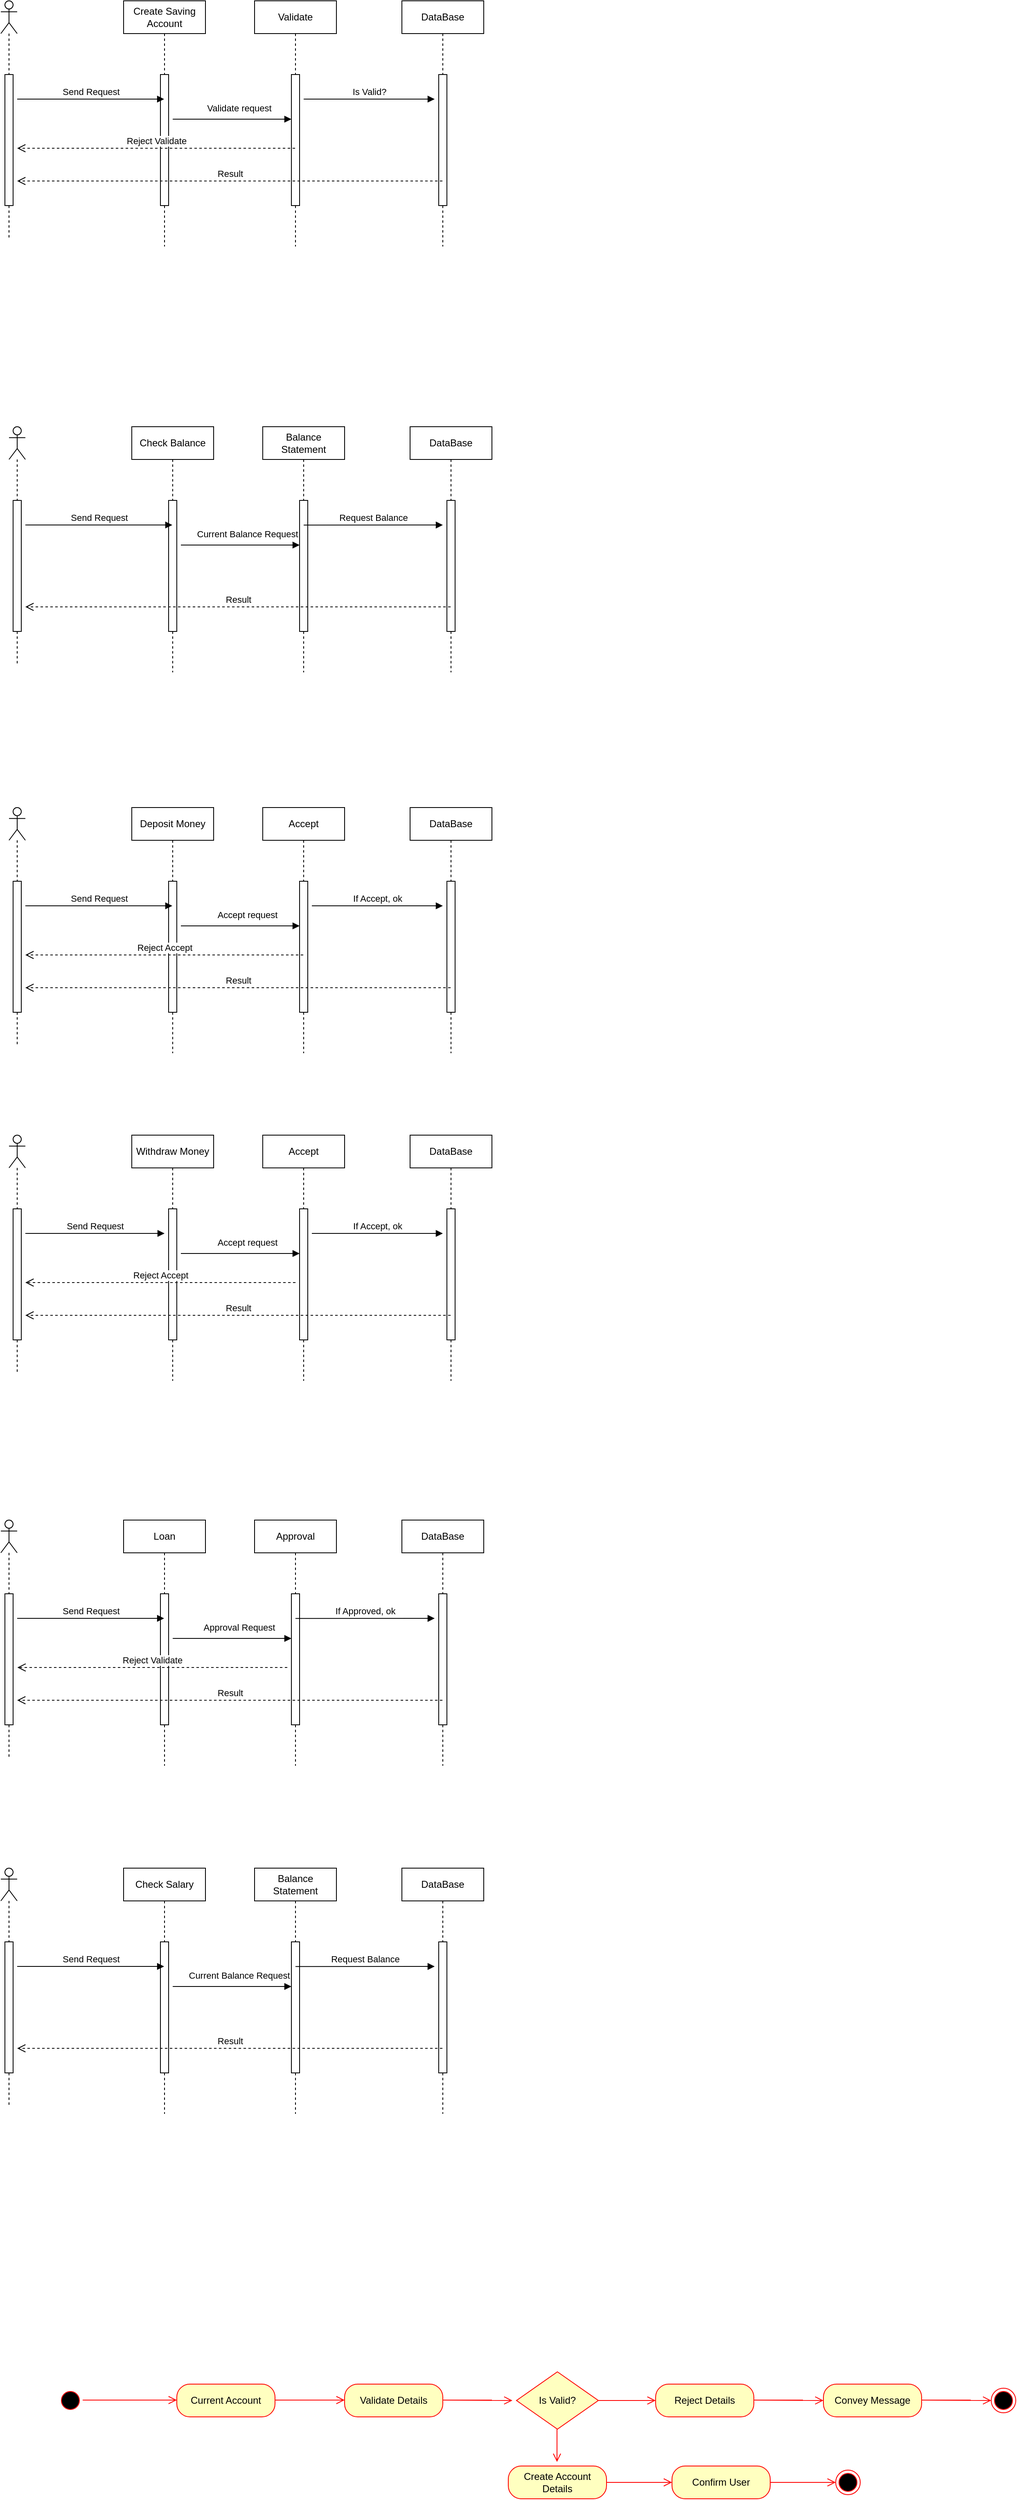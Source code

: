 <mxfile version="21.6.5" type="google">
  <diagram name="Page-1" id="UymX9K927OmU8Y_JAJOw">
    <mxGraphModel grid="1" page="1" gridSize="10" guides="1" tooltips="1" connect="1" arrows="1" fold="1" pageScale="1" pageWidth="850" pageHeight="1100" math="0" shadow="0">
      <root>
        <mxCell id="0" />
        <mxCell id="1" parent="0" />
        <mxCell id="LnkvAa4Gzitod-4Qt2fE-8" value="" style="shape=umlLifeline;perimeter=lifelinePerimeter;whiteSpace=wrap;html=1;container=1;dropTarget=0;collapsible=0;recursiveResize=0;outlineConnect=0;portConstraint=eastwest;newEdgeStyle={&quot;edgeStyle&quot;:&quot;elbowEdgeStyle&quot;,&quot;elbow&quot;:&quot;vertical&quot;,&quot;curved&quot;:0,&quot;rounded&quot;:0};participant=umlActor;" vertex="1" parent="1">
          <mxGeometry x="210" y="80" width="20" height="290" as="geometry" />
        </mxCell>
        <mxCell id="LnkvAa4Gzitod-4Qt2fE-16" value="" style="html=1;points=[];perimeter=orthogonalPerimeter;outlineConnect=0;targetShapes=umlLifeline;portConstraint=eastwest;newEdgeStyle={&quot;edgeStyle&quot;:&quot;elbowEdgeStyle&quot;,&quot;elbow&quot;:&quot;vertical&quot;,&quot;curved&quot;:0,&quot;rounded&quot;:0};" vertex="1" parent="LnkvAa4Gzitod-4Qt2fE-8">
          <mxGeometry x="5" y="90" width="10" height="160" as="geometry" />
        </mxCell>
        <mxCell id="LnkvAa4Gzitod-4Qt2fE-13" value="Create Saving Account" style="shape=umlLifeline;perimeter=lifelinePerimeter;whiteSpace=wrap;html=1;container=1;dropTarget=0;collapsible=0;recursiveResize=0;outlineConnect=0;portConstraint=eastwest;newEdgeStyle={&quot;edgeStyle&quot;:&quot;elbowEdgeStyle&quot;,&quot;elbow&quot;:&quot;vertical&quot;,&quot;curved&quot;:0,&quot;rounded&quot;:0};" vertex="1" parent="1">
          <mxGeometry x="360" y="80" width="100" height="300" as="geometry" />
        </mxCell>
        <mxCell id="LnkvAa4Gzitod-4Qt2fE-23" value="" style="html=1;points=[];perimeter=orthogonalPerimeter;outlineConnect=0;targetShapes=umlLifeline;portConstraint=eastwest;newEdgeStyle={&quot;edgeStyle&quot;:&quot;elbowEdgeStyle&quot;,&quot;elbow&quot;:&quot;vertical&quot;,&quot;curved&quot;:0,&quot;rounded&quot;:0};" vertex="1" parent="LnkvAa4Gzitod-4Qt2fE-13">
          <mxGeometry x="45" y="90" width="10" height="160" as="geometry" />
        </mxCell>
        <mxCell id="LnkvAa4Gzitod-4Qt2fE-14" value="Validate" style="shape=umlLifeline;perimeter=lifelinePerimeter;whiteSpace=wrap;html=1;container=1;dropTarget=0;collapsible=0;recursiveResize=0;outlineConnect=0;portConstraint=eastwest;newEdgeStyle={&quot;edgeStyle&quot;:&quot;elbowEdgeStyle&quot;,&quot;elbow&quot;:&quot;vertical&quot;,&quot;curved&quot;:0,&quot;rounded&quot;:0};" vertex="1" parent="1">
          <mxGeometry x="520" y="80" width="100" height="300" as="geometry" />
        </mxCell>
        <mxCell id="LnkvAa4Gzitod-4Qt2fE-24" value="" style="html=1;points=[];perimeter=orthogonalPerimeter;outlineConnect=0;targetShapes=umlLifeline;portConstraint=eastwest;newEdgeStyle={&quot;edgeStyle&quot;:&quot;elbowEdgeStyle&quot;,&quot;elbow&quot;:&quot;vertical&quot;,&quot;curved&quot;:0,&quot;rounded&quot;:0};" vertex="1" parent="LnkvAa4Gzitod-4Qt2fE-14">
          <mxGeometry x="45" y="90" width="10" height="160" as="geometry" />
        </mxCell>
        <mxCell id="LnkvAa4Gzitod-4Qt2fE-15" value="DataBase" style="shape=umlLifeline;perimeter=lifelinePerimeter;whiteSpace=wrap;html=1;container=1;dropTarget=0;collapsible=0;recursiveResize=0;outlineConnect=0;portConstraint=eastwest;newEdgeStyle={&quot;edgeStyle&quot;:&quot;elbowEdgeStyle&quot;,&quot;elbow&quot;:&quot;vertical&quot;,&quot;curved&quot;:0,&quot;rounded&quot;:0};" vertex="1" parent="1">
          <mxGeometry x="700" y="80" width="100" height="300" as="geometry" />
        </mxCell>
        <mxCell id="LnkvAa4Gzitod-4Qt2fE-25" value="" style="html=1;points=[];perimeter=orthogonalPerimeter;outlineConnect=0;targetShapes=umlLifeline;portConstraint=eastwest;newEdgeStyle={&quot;edgeStyle&quot;:&quot;elbowEdgeStyle&quot;,&quot;elbow&quot;:&quot;vertical&quot;,&quot;curved&quot;:0,&quot;rounded&quot;:0};" vertex="1" parent="LnkvAa4Gzitod-4Qt2fE-15">
          <mxGeometry x="45" y="90" width="10" height="160" as="geometry" />
        </mxCell>
        <mxCell id="YXFIWgO_1D10-z2LLMyA-4" value="Reject Validate" style="html=1;verticalAlign=bottom;endArrow=open;dashed=1;endSize=8;edgeStyle=elbowEdgeStyle;elbow=vertical;curved=0;rounded=0;" edge="1" parent="1">
          <mxGeometry relative="1" as="geometry">
            <mxPoint x="569.5" y="260" as="sourcePoint" />
            <mxPoint x="230" y="260" as="targetPoint" />
          </mxGeometry>
        </mxCell>
        <mxCell id="YXFIWgO_1D10-z2LLMyA-5" value="Result" style="html=1;verticalAlign=bottom;endArrow=open;dashed=1;endSize=8;edgeStyle=elbowEdgeStyle;elbow=vertical;curved=0;rounded=0;" edge="1" parent="1" source="LnkvAa4Gzitod-4Qt2fE-15">
          <mxGeometry relative="1" as="geometry">
            <mxPoint x="569.5" y="300" as="sourcePoint" />
            <mxPoint x="230" y="300" as="targetPoint" />
          </mxGeometry>
        </mxCell>
        <mxCell id="YXFIWgO_1D10-z2LLMyA-6" value="Send Request" style="html=1;verticalAlign=bottom;endArrow=block;edgeStyle=elbowEdgeStyle;elbow=vertical;curved=0;rounded=0;" edge="1" parent="1" target="LnkvAa4Gzitod-4Qt2fE-13">
          <mxGeometry width="80" relative="1" as="geometry">
            <mxPoint x="230" y="200" as="sourcePoint" />
            <mxPoint x="340.5" y="200" as="targetPoint" />
          </mxGeometry>
        </mxCell>
        <mxCell id="YXFIWgO_1D10-z2LLMyA-7" value="Validate request" style="html=1;verticalAlign=bottom;endArrow=block;edgeStyle=elbowEdgeStyle;elbow=vertical;curved=0;rounded=0;" edge="1" parent="1" target="LnkvAa4Gzitod-4Qt2fE-24">
          <mxGeometry x="0.106" y="5" width="80" relative="1" as="geometry">
            <mxPoint x="420" y="224.5" as="sourcePoint" />
            <mxPoint x="600" y="224.5" as="targetPoint" />
            <mxPoint x="1" as="offset" />
          </mxGeometry>
        </mxCell>
        <mxCell id="YXFIWgO_1D10-z2LLMyA-8" value="Is Valid?" style="html=1;verticalAlign=bottom;endArrow=block;edgeStyle=elbowEdgeStyle;elbow=vertical;curved=0;rounded=0;" edge="1" parent="1">
          <mxGeometry width="80" relative="1" as="geometry">
            <mxPoint x="580" y="200" as="sourcePoint" />
            <mxPoint x="740" y="200" as="targetPoint" />
          </mxGeometry>
        </mxCell>
        <mxCell id="YXFIWgO_1D10-z2LLMyA-22" value="" style="shape=umlLifeline;perimeter=lifelinePerimeter;whiteSpace=wrap;html=1;container=1;dropTarget=0;collapsible=0;recursiveResize=0;outlineConnect=0;portConstraint=eastwest;newEdgeStyle={&quot;edgeStyle&quot;:&quot;elbowEdgeStyle&quot;,&quot;elbow&quot;:&quot;vertical&quot;,&quot;curved&quot;:0,&quot;rounded&quot;:0};participant=umlActor;" vertex="1" parent="1">
          <mxGeometry x="220" y="600" width="20" height="290" as="geometry" />
        </mxCell>
        <mxCell id="YXFIWgO_1D10-z2LLMyA-23" value="" style="html=1;points=[];perimeter=orthogonalPerimeter;outlineConnect=0;targetShapes=umlLifeline;portConstraint=eastwest;newEdgeStyle={&quot;edgeStyle&quot;:&quot;elbowEdgeStyle&quot;,&quot;elbow&quot;:&quot;vertical&quot;,&quot;curved&quot;:0,&quot;rounded&quot;:0};" vertex="1" parent="YXFIWgO_1D10-z2LLMyA-22">
          <mxGeometry x="5" y="90" width="10" height="160" as="geometry" />
        </mxCell>
        <mxCell id="YXFIWgO_1D10-z2LLMyA-24" value="Check Balance" style="shape=umlLifeline;perimeter=lifelinePerimeter;whiteSpace=wrap;html=1;container=1;dropTarget=0;collapsible=0;recursiveResize=0;outlineConnect=0;portConstraint=eastwest;newEdgeStyle={&quot;edgeStyle&quot;:&quot;elbowEdgeStyle&quot;,&quot;elbow&quot;:&quot;vertical&quot;,&quot;curved&quot;:0,&quot;rounded&quot;:0};" vertex="1" parent="1">
          <mxGeometry x="370" y="600" width="100" height="300" as="geometry" />
        </mxCell>
        <mxCell id="YXFIWgO_1D10-z2LLMyA-25" value="" style="html=1;points=[];perimeter=orthogonalPerimeter;outlineConnect=0;targetShapes=umlLifeline;portConstraint=eastwest;newEdgeStyle={&quot;edgeStyle&quot;:&quot;elbowEdgeStyle&quot;,&quot;elbow&quot;:&quot;vertical&quot;,&quot;curved&quot;:0,&quot;rounded&quot;:0};" vertex="1" parent="YXFIWgO_1D10-z2LLMyA-24">
          <mxGeometry x="45" y="90" width="10" height="160" as="geometry" />
        </mxCell>
        <mxCell id="YXFIWgO_1D10-z2LLMyA-26" value="Balance Statement" style="shape=umlLifeline;perimeter=lifelinePerimeter;whiteSpace=wrap;html=1;container=1;dropTarget=0;collapsible=0;recursiveResize=0;outlineConnect=0;portConstraint=eastwest;newEdgeStyle={&quot;edgeStyle&quot;:&quot;elbowEdgeStyle&quot;,&quot;elbow&quot;:&quot;vertical&quot;,&quot;curved&quot;:0,&quot;rounded&quot;:0};" vertex="1" parent="1">
          <mxGeometry x="530" y="600" width="100" height="300" as="geometry" />
        </mxCell>
        <mxCell id="YXFIWgO_1D10-z2LLMyA-27" value="" style="html=1;points=[];perimeter=orthogonalPerimeter;outlineConnect=0;targetShapes=umlLifeline;portConstraint=eastwest;newEdgeStyle={&quot;edgeStyle&quot;:&quot;elbowEdgeStyle&quot;,&quot;elbow&quot;:&quot;vertical&quot;,&quot;curved&quot;:0,&quot;rounded&quot;:0};" vertex="1" parent="YXFIWgO_1D10-z2LLMyA-26">
          <mxGeometry x="45" y="90" width="10" height="160" as="geometry" />
        </mxCell>
        <mxCell id="YXFIWgO_1D10-z2LLMyA-28" value="DataBase" style="shape=umlLifeline;perimeter=lifelinePerimeter;whiteSpace=wrap;html=1;container=1;dropTarget=0;collapsible=0;recursiveResize=0;outlineConnect=0;portConstraint=eastwest;newEdgeStyle={&quot;edgeStyle&quot;:&quot;elbowEdgeStyle&quot;,&quot;elbow&quot;:&quot;vertical&quot;,&quot;curved&quot;:0,&quot;rounded&quot;:0};" vertex="1" parent="1">
          <mxGeometry x="710" y="600" width="100" height="300" as="geometry" />
        </mxCell>
        <mxCell id="YXFIWgO_1D10-z2LLMyA-29" value="" style="html=1;points=[];perimeter=orthogonalPerimeter;outlineConnect=0;targetShapes=umlLifeline;portConstraint=eastwest;newEdgeStyle={&quot;edgeStyle&quot;:&quot;elbowEdgeStyle&quot;,&quot;elbow&quot;:&quot;vertical&quot;,&quot;curved&quot;:0,&quot;rounded&quot;:0};" vertex="1" parent="YXFIWgO_1D10-z2LLMyA-28">
          <mxGeometry x="45" y="90" width="10" height="160" as="geometry" />
        </mxCell>
        <mxCell id="YXFIWgO_1D10-z2LLMyA-31" value="Result" style="html=1;verticalAlign=bottom;endArrow=open;dashed=1;endSize=8;edgeStyle=elbowEdgeStyle;elbow=vertical;curved=0;rounded=0;" edge="1" parent="1" source="YXFIWgO_1D10-z2LLMyA-28">
          <mxGeometry relative="1" as="geometry">
            <mxPoint x="579.5" y="820" as="sourcePoint" />
            <mxPoint x="240" y="820" as="targetPoint" />
          </mxGeometry>
        </mxCell>
        <mxCell id="YXFIWgO_1D10-z2LLMyA-32" value="Send Request" style="html=1;verticalAlign=bottom;endArrow=block;edgeStyle=elbowEdgeStyle;elbow=vertical;curved=0;rounded=0;" edge="1" parent="1" target="YXFIWgO_1D10-z2LLMyA-24">
          <mxGeometry width="80" relative="1" as="geometry">
            <mxPoint x="240" y="720" as="sourcePoint" />
            <mxPoint x="350.5" y="720" as="targetPoint" />
          </mxGeometry>
        </mxCell>
        <mxCell id="YXFIWgO_1D10-z2LLMyA-33" value="Current Balance Request" style="html=1;verticalAlign=bottom;endArrow=block;edgeStyle=elbowEdgeStyle;elbow=vertical;curved=0;rounded=0;" edge="1" parent="1" target="YXFIWgO_1D10-z2LLMyA-27">
          <mxGeometry x="0.106" y="5" width="80" relative="1" as="geometry">
            <mxPoint x="430" y="744.5" as="sourcePoint" />
            <mxPoint x="610" y="744.5" as="targetPoint" />
            <mxPoint x="1" as="offset" />
          </mxGeometry>
        </mxCell>
        <mxCell id="YXFIWgO_1D10-z2LLMyA-34" value="Request Balance" style="html=1;verticalAlign=bottom;endArrow=block;edgeStyle=elbowEdgeStyle;elbow=vertical;curved=0;rounded=0;exitX=0.5;exitY=0.188;exitDx=0;exitDy=0;exitPerimeter=0;" edge="1" parent="1" source="YXFIWgO_1D10-z2LLMyA-27">
          <mxGeometry width="80" relative="1" as="geometry">
            <mxPoint x="590" y="720" as="sourcePoint" />
            <mxPoint x="750" y="720" as="targetPoint" />
          </mxGeometry>
        </mxCell>
        <mxCell id="YXFIWgO_1D10-z2LLMyA-113" value="" style="shape=umlLifeline;perimeter=lifelinePerimeter;whiteSpace=wrap;html=1;container=1;dropTarget=0;collapsible=0;recursiveResize=0;outlineConnect=0;portConstraint=eastwest;newEdgeStyle={&quot;edgeStyle&quot;:&quot;elbowEdgeStyle&quot;,&quot;elbow&quot;:&quot;vertical&quot;,&quot;curved&quot;:0,&quot;rounded&quot;:0};participant=umlActor;" vertex="1" parent="1">
          <mxGeometry x="220" y="1065" width="20" height="290" as="geometry" />
        </mxCell>
        <mxCell id="YXFIWgO_1D10-z2LLMyA-114" value="" style="html=1;points=[];perimeter=orthogonalPerimeter;outlineConnect=0;targetShapes=umlLifeline;portConstraint=eastwest;newEdgeStyle={&quot;edgeStyle&quot;:&quot;elbowEdgeStyle&quot;,&quot;elbow&quot;:&quot;vertical&quot;,&quot;curved&quot;:0,&quot;rounded&quot;:0};" vertex="1" parent="YXFIWgO_1D10-z2LLMyA-113">
          <mxGeometry x="5" y="90" width="10" height="160" as="geometry" />
        </mxCell>
        <mxCell id="YXFIWgO_1D10-z2LLMyA-115" value="Deposit Money" style="shape=umlLifeline;perimeter=lifelinePerimeter;whiteSpace=wrap;html=1;container=1;dropTarget=0;collapsible=0;recursiveResize=0;outlineConnect=0;portConstraint=eastwest;newEdgeStyle={&quot;edgeStyle&quot;:&quot;elbowEdgeStyle&quot;,&quot;elbow&quot;:&quot;vertical&quot;,&quot;curved&quot;:0,&quot;rounded&quot;:0};" vertex="1" parent="1">
          <mxGeometry x="370" y="1065" width="100" height="300" as="geometry" />
        </mxCell>
        <mxCell id="YXFIWgO_1D10-z2LLMyA-116" value="" style="html=1;points=[];perimeter=orthogonalPerimeter;outlineConnect=0;targetShapes=umlLifeline;portConstraint=eastwest;newEdgeStyle={&quot;edgeStyle&quot;:&quot;elbowEdgeStyle&quot;,&quot;elbow&quot;:&quot;vertical&quot;,&quot;curved&quot;:0,&quot;rounded&quot;:0};" vertex="1" parent="YXFIWgO_1D10-z2LLMyA-115">
          <mxGeometry x="45" y="90" width="10" height="160" as="geometry" />
        </mxCell>
        <mxCell id="YXFIWgO_1D10-z2LLMyA-117" value="Accept" style="shape=umlLifeline;perimeter=lifelinePerimeter;whiteSpace=wrap;html=1;container=1;dropTarget=0;collapsible=0;recursiveResize=0;outlineConnect=0;portConstraint=eastwest;newEdgeStyle={&quot;edgeStyle&quot;:&quot;elbowEdgeStyle&quot;,&quot;elbow&quot;:&quot;vertical&quot;,&quot;curved&quot;:0,&quot;rounded&quot;:0};" vertex="1" parent="1">
          <mxGeometry x="530" y="1065" width="100" height="300" as="geometry" />
        </mxCell>
        <mxCell id="YXFIWgO_1D10-z2LLMyA-118" value="" style="html=1;points=[];perimeter=orthogonalPerimeter;outlineConnect=0;targetShapes=umlLifeline;portConstraint=eastwest;newEdgeStyle={&quot;edgeStyle&quot;:&quot;elbowEdgeStyle&quot;,&quot;elbow&quot;:&quot;vertical&quot;,&quot;curved&quot;:0,&quot;rounded&quot;:0};" vertex="1" parent="YXFIWgO_1D10-z2LLMyA-117">
          <mxGeometry x="45" y="90" width="10" height="160" as="geometry" />
        </mxCell>
        <mxCell id="YXFIWgO_1D10-z2LLMyA-119" value="DataBase" style="shape=umlLifeline;perimeter=lifelinePerimeter;whiteSpace=wrap;html=1;container=1;dropTarget=0;collapsible=0;recursiveResize=0;outlineConnect=0;portConstraint=eastwest;newEdgeStyle={&quot;edgeStyle&quot;:&quot;elbowEdgeStyle&quot;,&quot;elbow&quot;:&quot;vertical&quot;,&quot;curved&quot;:0,&quot;rounded&quot;:0};" vertex="1" parent="1">
          <mxGeometry x="710" y="1065" width="100" height="300" as="geometry" />
        </mxCell>
        <mxCell id="YXFIWgO_1D10-z2LLMyA-120" value="" style="html=1;points=[];perimeter=orthogonalPerimeter;outlineConnect=0;targetShapes=umlLifeline;portConstraint=eastwest;newEdgeStyle={&quot;edgeStyle&quot;:&quot;elbowEdgeStyle&quot;,&quot;elbow&quot;:&quot;vertical&quot;,&quot;curved&quot;:0,&quot;rounded&quot;:0};" vertex="1" parent="YXFIWgO_1D10-z2LLMyA-119">
          <mxGeometry x="45" y="90" width="10" height="160" as="geometry" />
        </mxCell>
        <mxCell id="YXFIWgO_1D10-z2LLMyA-121" value="Reject Accept" style="html=1;verticalAlign=bottom;endArrow=open;dashed=1;endSize=8;edgeStyle=elbowEdgeStyle;elbow=vertical;curved=0;rounded=0;" edge="1" parent="1">
          <mxGeometry relative="1" as="geometry">
            <mxPoint x="579.5" y="1245" as="sourcePoint" />
            <mxPoint x="240" y="1245" as="targetPoint" />
          </mxGeometry>
        </mxCell>
        <mxCell id="YXFIWgO_1D10-z2LLMyA-122" value="Result" style="html=1;verticalAlign=bottom;endArrow=open;dashed=1;endSize=8;edgeStyle=elbowEdgeStyle;elbow=vertical;curved=0;rounded=0;" edge="1" parent="1" source="YXFIWgO_1D10-z2LLMyA-119">
          <mxGeometry relative="1" as="geometry">
            <mxPoint x="579.5" y="1285" as="sourcePoint" />
            <mxPoint x="240" y="1285" as="targetPoint" />
          </mxGeometry>
        </mxCell>
        <mxCell id="YXFIWgO_1D10-z2LLMyA-123" value="Send Request" style="html=1;verticalAlign=bottom;endArrow=block;edgeStyle=elbowEdgeStyle;elbow=vertical;curved=0;rounded=0;" edge="1" parent="1" target="YXFIWgO_1D10-z2LLMyA-115">
          <mxGeometry width="80" relative="1" as="geometry">
            <mxPoint x="240" y="1185" as="sourcePoint" />
            <mxPoint x="350.5" y="1185" as="targetPoint" />
          </mxGeometry>
        </mxCell>
        <mxCell id="YXFIWgO_1D10-z2LLMyA-124" value="Accept request" style="html=1;verticalAlign=bottom;endArrow=block;edgeStyle=elbowEdgeStyle;elbow=vertical;curved=0;rounded=0;" edge="1" parent="1" target="YXFIWgO_1D10-z2LLMyA-118">
          <mxGeometry x="0.106" y="5" width="80" relative="1" as="geometry">
            <mxPoint x="430" y="1209.5" as="sourcePoint" />
            <mxPoint x="610" y="1209.5" as="targetPoint" />
            <mxPoint x="1" as="offset" />
          </mxGeometry>
        </mxCell>
        <mxCell id="YXFIWgO_1D10-z2LLMyA-125" value="If Accept, ok" style="html=1;verticalAlign=bottom;endArrow=block;edgeStyle=elbowEdgeStyle;elbow=vertical;curved=0;rounded=0;" edge="1" parent="1">
          <mxGeometry width="80" relative="1" as="geometry">
            <mxPoint x="590" y="1185" as="sourcePoint" />
            <mxPoint x="750" y="1185" as="targetPoint" />
          </mxGeometry>
        </mxCell>
        <mxCell id="YXFIWgO_1D10-z2LLMyA-126" value="" style="shape=umlLifeline;perimeter=lifelinePerimeter;whiteSpace=wrap;html=1;container=1;dropTarget=0;collapsible=0;recursiveResize=0;outlineConnect=0;portConstraint=eastwest;newEdgeStyle={&quot;edgeStyle&quot;:&quot;elbowEdgeStyle&quot;,&quot;elbow&quot;:&quot;vertical&quot;,&quot;curved&quot;:0,&quot;rounded&quot;:0};participant=umlActor;" vertex="1" parent="1">
          <mxGeometry x="220" y="1465" width="20" height="290" as="geometry" />
        </mxCell>
        <mxCell id="YXFIWgO_1D10-z2LLMyA-127" value="" style="html=1;points=[];perimeter=orthogonalPerimeter;outlineConnect=0;targetShapes=umlLifeline;portConstraint=eastwest;newEdgeStyle={&quot;edgeStyle&quot;:&quot;elbowEdgeStyle&quot;,&quot;elbow&quot;:&quot;vertical&quot;,&quot;curved&quot;:0,&quot;rounded&quot;:0};" vertex="1" parent="YXFIWgO_1D10-z2LLMyA-126">
          <mxGeometry x="5" y="90" width="10" height="160" as="geometry" />
        </mxCell>
        <mxCell id="YXFIWgO_1D10-z2LLMyA-128" value="Withdraw Money" style="shape=umlLifeline;perimeter=lifelinePerimeter;whiteSpace=wrap;html=1;container=1;dropTarget=0;collapsible=0;recursiveResize=0;outlineConnect=0;portConstraint=eastwest;newEdgeStyle={&quot;edgeStyle&quot;:&quot;elbowEdgeStyle&quot;,&quot;elbow&quot;:&quot;vertical&quot;,&quot;curved&quot;:0,&quot;rounded&quot;:0};" vertex="1" parent="1">
          <mxGeometry x="370" y="1465" width="100" height="300" as="geometry" />
        </mxCell>
        <mxCell id="YXFIWgO_1D10-z2LLMyA-129" value="" style="html=1;points=[];perimeter=orthogonalPerimeter;outlineConnect=0;targetShapes=umlLifeline;portConstraint=eastwest;newEdgeStyle={&quot;edgeStyle&quot;:&quot;elbowEdgeStyle&quot;,&quot;elbow&quot;:&quot;vertical&quot;,&quot;curved&quot;:0,&quot;rounded&quot;:0};" vertex="1" parent="YXFIWgO_1D10-z2LLMyA-128">
          <mxGeometry x="45" y="90" width="10" height="160" as="geometry" />
        </mxCell>
        <mxCell id="YXFIWgO_1D10-z2LLMyA-130" value="Accept" style="shape=umlLifeline;perimeter=lifelinePerimeter;whiteSpace=wrap;html=1;container=1;dropTarget=0;collapsible=0;recursiveResize=0;outlineConnect=0;portConstraint=eastwest;newEdgeStyle={&quot;edgeStyle&quot;:&quot;elbowEdgeStyle&quot;,&quot;elbow&quot;:&quot;vertical&quot;,&quot;curved&quot;:0,&quot;rounded&quot;:0};" vertex="1" parent="1">
          <mxGeometry x="530" y="1465" width="100" height="300" as="geometry" />
        </mxCell>
        <mxCell id="YXFIWgO_1D10-z2LLMyA-131" value="" style="html=1;points=[];perimeter=orthogonalPerimeter;outlineConnect=0;targetShapes=umlLifeline;portConstraint=eastwest;newEdgeStyle={&quot;edgeStyle&quot;:&quot;elbowEdgeStyle&quot;,&quot;elbow&quot;:&quot;vertical&quot;,&quot;curved&quot;:0,&quot;rounded&quot;:0};" vertex="1" parent="YXFIWgO_1D10-z2LLMyA-130">
          <mxGeometry x="45" y="90" width="10" height="160" as="geometry" />
        </mxCell>
        <mxCell id="YXFIWgO_1D10-z2LLMyA-132" value="DataBase" style="shape=umlLifeline;perimeter=lifelinePerimeter;whiteSpace=wrap;html=1;container=1;dropTarget=0;collapsible=0;recursiveResize=0;outlineConnect=0;portConstraint=eastwest;newEdgeStyle={&quot;edgeStyle&quot;:&quot;elbowEdgeStyle&quot;,&quot;elbow&quot;:&quot;vertical&quot;,&quot;curved&quot;:0,&quot;rounded&quot;:0};" vertex="1" parent="1">
          <mxGeometry x="710" y="1465" width="100" height="300" as="geometry" />
        </mxCell>
        <mxCell id="YXFIWgO_1D10-z2LLMyA-133" value="" style="html=1;points=[];perimeter=orthogonalPerimeter;outlineConnect=0;targetShapes=umlLifeline;portConstraint=eastwest;newEdgeStyle={&quot;edgeStyle&quot;:&quot;elbowEdgeStyle&quot;,&quot;elbow&quot;:&quot;vertical&quot;,&quot;curved&quot;:0,&quot;rounded&quot;:0};" vertex="1" parent="YXFIWgO_1D10-z2LLMyA-132">
          <mxGeometry x="45" y="90" width="10" height="160" as="geometry" />
        </mxCell>
        <mxCell id="YXFIWgO_1D10-z2LLMyA-134" value="Reject Accept" style="html=1;verticalAlign=bottom;endArrow=open;dashed=1;endSize=8;edgeStyle=elbowEdgeStyle;elbow=vertical;curved=0;rounded=0;" edge="1" parent="1">
          <mxGeometry relative="1" as="geometry">
            <mxPoint x="570" y="1645" as="sourcePoint" />
            <mxPoint x="240" y="1645" as="targetPoint" />
          </mxGeometry>
        </mxCell>
        <mxCell id="YXFIWgO_1D10-z2LLMyA-135" value="Result" style="html=1;verticalAlign=bottom;endArrow=open;dashed=1;endSize=8;edgeStyle=elbowEdgeStyle;elbow=vertical;curved=0;rounded=0;" edge="1" parent="1" source="YXFIWgO_1D10-z2LLMyA-132">
          <mxGeometry relative="1" as="geometry">
            <mxPoint x="579.5" y="1685" as="sourcePoint" />
            <mxPoint x="240" y="1685" as="targetPoint" />
          </mxGeometry>
        </mxCell>
        <mxCell id="YXFIWgO_1D10-z2LLMyA-136" value="Send Request" style="html=1;verticalAlign=bottom;endArrow=block;edgeStyle=elbowEdgeStyle;elbow=vertical;curved=0;rounded=0;" edge="1" parent="1">
          <mxGeometry width="80" relative="1" as="geometry">
            <mxPoint x="240" y="1585" as="sourcePoint" />
            <mxPoint x="410" y="1585" as="targetPoint" />
          </mxGeometry>
        </mxCell>
        <mxCell id="YXFIWgO_1D10-z2LLMyA-137" value="Accept request" style="html=1;verticalAlign=bottom;endArrow=block;edgeStyle=elbowEdgeStyle;elbow=vertical;curved=0;rounded=0;" edge="1" parent="1" target="YXFIWgO_1D10-z2LLMyA-131">
          <mxGeometry x="0.106" y="5" width="80" relative="1" as="geometry">
            <mxPoint x="430" y="1609.5" as="sourcePoint" />
            <mxPoint x="610" y="1609.5" as="targetPoint" />
            <mxPoint x="1" as="offset" />
          </mxGeometry>
        </mxCell>
        <mxCell id="YXFIWgO_1D10-z2LLMyA-138" value="If Accept, ok" style="html=1;verticalAlign=bottom;endArrow=block;edgeStyle=elbowEdgeStyle;elbow=vertical;curved=0;rounded=0;" edge="1" parent="1">
          <mxGeometry width="80" relative="1" as="geometry">
            <mxPoint x="590" y="1585" as="sourcePoint" />
            <mxPoint x="750" y="1585" as="targetPoint" />
          </mxGeometry>
        </mxCell>
        <mxCell id="YXFIWgO_1D10-z2LLMyA-139" value="" style="shape=umlLifeline;perimeter=lifelinePerimeter;whiteSpace=wrap;html=1;container=1;dropTarget=0;collapsible=0;recursiveResize=0;outlineConnect=0;portConstraint=eastwest;newEdgeStyle={&quot;edgeStyle&quot;:&quot;elbowEdgeStyle&quot;,&quot;elbow&quot;:&quot;vertical&quot;,&quot;curved&quot;:0,&quot;rounded&quot;:0};participant=umlActor;" vertex="1" parent="1">
          <mxGeometry x="210" y="1935" width="20" height="290" as="geometry" />
        </mxCell>
        <mxCell id="YXFIWgO_1D10-z2LLMyA-140" value="" style="html=1;points=[];perimeter=orthogonalPerimeter;outlineConnect=0;targetShapes=umlLifeline;portConstraint=eastwest;newEdgeStyle={&quot;edgeStyle&quot;:&quot;elbowEdgeStyle&quot;,&quot;elbow&quot;:&quot;vertical&quot;,&quot;curved&quot;:0,&quot;rounded&quot;:0};" vertex="1" parent="YXFIWgO_1D10-z2LLMyA-139">
          <mxGeometry x="5" y="90" width="10" height="160" as="geometry" />
        </mxCell>
        <mxCell id="YXFIWgO_1D10-z2LLMyA-141" value="Loan" style="shape=umlLifeline;perimeter=lifelinePerimeter;whiteSpace=wrap;html=1;container=1;dropTarget=0;collapsible=0;recursiveResize=0;outlineConnect=0;portConstraint=eastwest;newEdgeStyle={&quot;edgeStyle&quot;:&quot;elbowEdgeStyle&quot;,&quot;elbow&quot;:&quot;vertical&quot;,&quot;curved&quot;:0,&quot;rounded&quot;:0};" vertex="1" parent="1">
          <mxGeometry x="360" y="1935" width="100" height="300" as="geometry" />
        </mxCell>
        <mxCell id="YXFIWgO_1D10-z2LLMyA-142" value="" style="html=1;points=[];perimeter=orthogonalPerimeter;outlineConnect=0;targetShapes=umlLifeline;portConstraint=eastwest;newEdgeStyle={&quot;edgeStyle&quot;:&quot;elbowEdgeStyle&quot;,&quot;elbow&quot;:&quot;vertical&quot;,&quot;curved&quot;:0,&quot;rounded&quot;:0};" vertex="1" parent="YXFIWgO_1D10-z2LLMyA-141">
          <mxGeometry x="45" y="90" width="10" height="160" as="geometry" />
        </mxCell>
        <mxCell id="YXFIWgO_1D10-z2LLMyA-143" value="Approval" style="shape=umlLifeline;perimeter=lifelinePerimeter;whiteSpace=wrap;html=1;container=1;dropTarget=0;collapsible=0;recursiveResize=0;outlineConnect=0;portConstraint=eastwest;newEdgeStyle={&quot;edgeStyle&quot;:&quot;elbowEdgeStyle&quot;,&quot;elbow&quot;:&quot;vertical&quot;,&quot;curved&quot;:0,&quot;rounded&quot;:0};" vertex="1" parent="1">
          <mxGeometry x="520" y="1935" width="100" height="300" as="geometry" />
        </mxCell>
        <mxCell id="YXFIWgO_1D10-z2LLMyA-144" value="" style="html=1;points=[];perimeter=orthogonalPerimeter;outlineConnect=0;targetShapes=umlLifeline;portConstraint=eastwest;newEdgeStyle={&quot;edgeStyle&quot;:&quot;elbowEdgeStyle&quot;,&quot;elbow&quot;:&quot;vertical&quot;,&quot;curved&quot;:0,&quot;rounded&quot;:0};" vertex="1" parent="YXFIWgO_1D10-z2LLMyA-143">
          <mxGeometry x="45" y="90" width="10" height="160" as="geometry" />
        </mxCell>
        <mxCell id="YXFIWgO_1D10-z2LLMyA-145" value="DataBase" style="shape=umlLifeline;perimeter=lifelinePerimeter;whiteSpace=wrap;html=1;container=1;dropTarget=0;collapsible=0;recursiveResize=0;outlineConnect=0;portConstraint=eastwest;newEdgeStyle={&quot;edgeStyle&quot;:&quot;elbowEdgeStyle&quot;,&quot;elbow&quot;:&quot;vertical&quot;,&quot;curved&quot;:0,&quot;rounded&quot;:0};" vertex="1" parent="1">
          <mxGeometry x="700" y="1935" width="100" height="300" as="geometry" />
        </mxCell>
        <mxCell id="YXFIWgO_1D10-z2LLMyA-146" value="" style="html=1;points=[];perimeter=orthogonalPerimeter;outlineConnect=0;targetShapes=umlLifeline;portConstraint=eastwest;newEdgeStyle={&quot;edgeStyle&quot;:&quot;elbowEdgeStyle&quot;,&quot;elbow&quot;:&quot;vertical&quot;,&quot;curved&quot;:0,&quot;rounded&quot;:0};" vertex="1" parent="YXFIWgO_1D10-z2LLMyA-145">
          <mxGeometry x="45" y="90" width="10" height="160" as="geometry" />
        </mxCell>
        <mxCell id="YXFIWgO_1D10-z2LLMyA-147" value="Result" style="html=1;verticalAlign=bottom;endArrow=open;dashed=1;endSize=8;edgeStyle=elbowEdgeStyle;elbow=vertical;curved=0;rounded=0;" edge="1" parent="1" source="YXFIWgO_1D10-z2LLMyA-145">
          <mxGeometry relative="1" as="geometry">
            <mxPoint x="569.5" y="2155" as="sourcePoint" />
            <mxPoint x="230" y="2155" as="targetPoint" />
          </mxGeometry>
        </mxCell>
        <mxCell id="YXFIWgO_1D10-z2LLMyA-148" value="Send Request" style="html=1;verticalAlign=bottom;endArrow=block;edgeStyle=elbowEdgeStyle;elbow=vertical;curved=0;rounded=0;" edge="1" parent="1" target="YXFIWgO_1D10-z2LLMyA-141">
          <mxGeometry width="80" relative="1" as="geometry">
            <mxPoint x="230" y="2055" as="sourcePoint" />
            <mxPoint x="340.5" y="2055" as="targetPoint" />
          </mxGeometry>
        </mxCell>
        <mxCell id="YXFIWgO_1D10-z2LLMyA-149" value="Approval Request" style="html=1;verticalAlign=bottom;endArrow=block;edgeStyle=elbowEdgeStyle;elbow=vertical;curved=0;rounded=0;" edge="1" parent="1" target="YXFIWgO_1D10-z2LLMyA-144">
          <mxGeometry x="0.106" y="5" width="80" relative="1" as="geometry">
            <mxPoint x="420" y="2079.5" as="sourcePoint" />
            <mxPoint x="600" y="2079.5" as="targetPoint" />
            <mxPoint x="1" as="offset" />
          </mxGeometry>
        </mxCell>
        <mxCell id="YXFIWgO_1D10-z2LLMyA-150" value="If Approved, ok" style="html=1;verticalAlign=bottom;endArrow=block;edgeStyle=elbowEdgeStyle;elbow=vertical;curved=0;rounded=0;exitX=0.5;exitY=0.188;exitDx=0;exitDy=0;exitPerimeter=0;" edge="1" parent="1" source="YXFIWgO_1D10-z2LLMyA-144">
          <mxGeometry width="80" relative="1" as="geometry">
            <mxPoint x="580" y="2055" as="sourcePoint" />
            <mxPoint x="740" y="2055" as="targetPoint" />
          </mxGeometry>
        </mxCell>
        <mxCell id="YXFIWgO_1D10-z2LLMyA-151" value="Reject Validate" style="html=1;verticalAlign=bottom;endArrow=open;dashed=1;endSize=8;edgeStyle=elbowEdgeStyle;elbow=vertical;curved=0;rounded=0;" edge="1" parent="1">
          <mxGeometry relative="1" as="geometry">
            <mxPoint x="560" y="2115" as="sourcePoint" />
            <mxPoint x="230.25" y="2115" as="targetPoint" />
          </mxGeometry>
        </mxCell>
        <mxCell id="YXFIWgO_1D10-z2LLMyA-152" value="" style="shape=umlLifeline;perimeter=lifelinePerimeter;whiteSpace=wrap;html=1;container=1;dropTarget=0;collapsible=0;recursiveResize=0;outlineConnect=0;portConstraint=eastwest;newEdgeStyle={&quot;edgeStyle&quot;:&quot;elbowEdgeStyle&quot;,&quot;elbow&quot;:&quot;vertical&quot;,&quot;curved&quot;:0,&quot;rounded&quot;:0};participant=umlActor;" vertex="1" parent="1">
          <mxGeometry x="210" y="2360" width="20" height="290" as="geometry" />
        </mxCell>
        <mxCell id="YXFIWgO_1D10-z2LLMyA-153" value="" style="html=1;points=[];perimeter=orthogonalPerimeter;outlineConnect=0;targetShapes=umlLifeline;portConstraint=eastwest;newEdgeStyle={&quot;edgeStyle&quot;:&quot;elbowEdgeStyle&quot;,&quot;elbow&quot;:&quot;vertical&quot;,&quot;curved&quot;:0,&quot;rounded&quot;:0};" vertex="1" parent="YXFIWgO_1D10-z2LLMyA-152">
          <mxGeometry x="5" y="90" width="10" height="160" as="geometry" />
        </mxCell>
        <mxCell id="YXFIWgO_1D10-z2LLMyA-154" value="Check Salary" style="shape=umlLifeline;perimeter=lifelinePerimeter;whiteSpace=wrap;html=1;container=1;dropTarget=0;collapsible=0;recursiveResize=0;outlineConnect=0;portConstraint=eastwest;newEdgeStyle={&quot;edgeStyle&quot;:&quot;elbowEdgeStyle&quot;,&quot;elbow&quot;:&quot;vertical&quot;,&quot;curved&quot;:0,&quot;rounded&quot;:0};" vertex="1" parent="1">
          <mxGeometry x="360" y="2360" width="100" height="300" as="geometry" />
        </mxCell>
        <mxCell id="YXFIWgO_1D10-z2LLMyA-155" value="" style="html=1;points=[];perimeter=orthogonalPerimeter;outlineConnect=0;targetShapes=umlLifeline;portConstraint=eastwest;newEdgeStyle={&quot;edgeStyle&quot;:&quot;elbowEdgeStyle&quot;,&quot;elbow&quot;:&quot;vertical&quot;,&quot;curved&quot;:0,&quot;rounded&quot;:0};" vertex="1" parent="YXFIWgO_1D10-z2LLMyA-154">
          <mxGeometry x="45" y="90" width="10" height="160" as="geometry" />
        </mxCell>
        <mxCell id="YXFIWgO_1D10-z2LLMyA-156" value="Balance Statement" style="shape=umlLifeline;perimeter=lifelinePerimeter;whiteSpace=wrap;html=1;container=1;dropTarget=0;collapsible=0;recursiveResize=0;outlineConnect=0;portConstraint=eastwest;newEdgeStyle={&quot;edgeStyle&quot;:&quot;elbowEdgeStyle&quot;,&quot;elbow&quot;:&quot;vertical&quot;,&quot;curved&quot;:0,&quot;rounded&quot;:0};" vertex="1" parent="1">
          <mxGeometry x="520" y="2360" width="100" height="300" as="geometry" />
        </mxCell>
        <mxCell id="YXFIWgO_1D10-z2LLMyA-157" value="" style="html=1;points=[];perimeter=orthogonalPerimeter;outlineConnect=0;targetShapes=umlLifeline;portConstraint=eastwest;newEdgeStyle={&quot;edgeStyle&quot;:&quot;elbowEdgeStyle&quot;,&quot;elbow&quot;:&quot;vertical&quot;,&quot;curved&quot;:0,&quot;rounded&quot;:0};" vertex="1" parent="YXFIWgO_1D10-z2LLMyA-156">
          <mxGeometry x="45" y="90" width="10" height="160" as="geometry" />
        </mxCell>
        <mxCell id="YXFIWgO_1D10-z2LLMyA-158" value="DataBase" style="shape=umlLifeline;perimeter=lifelinePerimeter;whiteSpace=wrap;html=1;container=1;dropTarget=0;collapsible=0;recursiveResize=0;outlineConnect=0;portConstraint=eastwest;newEdgeStyle={&quot;edgeStyle&quot;:&quot;elbowEdgeStyle&quot;,&quot;elbow&quot;:&quot;vertical&quot;,&quot;curved&quot;:0,&quot;rounded&quot;:0};" vertex="1" parent="1">
          <mxGeometry x="700" y="2360" width="100" height="300" as="geometry" />
        </mxCell>
        <mxCell id="YXFIWgO_1D10-z2LLMyA-159" value="" style="html=1;points=[];perimeter=orthogonalPerimeter;outlineConnect=0;targetShapes=umlLifeline;portConstraint=eastwest;newEdgeStyle={&quot;edgeStyle&quot;:&quot;elbowEdgeStyle&quot;,&quot;elbow&quot;:&quot;vertical&quot;,&quot;curved&quot;:0,&quot;rounded&quot;:0};" vertex="1" parent="YXFIWgO_1D10-z2LLMyA-158">
          <mxGeometry x="45" y="90" width="10" height="160" as="geometry" />
        </mxCell>
        <mxCell id="YXFIWgO_1D10-z2LLMyA-160" value="Result" style="html=1;verticalAlign=bottom;endArrow=open;dashed=1;endSize=8;edgeStyle=elbowEdgeStyle;elbow=vertical;curved=0;rounded=0;" edge="1" parent="1" source="YXFIWgO_1D10-z2LLMyA-158">
          <mxGeometry relative="1" as="geometry">
            <mxPoint x="569.5" y="2580" as="sourcePoint" />
            <mxPoint x="230" y="2580" as="targetPoint" />
          </mxGeometry>
        </mxCell>
        <mxCell id="YXFIWgO_1D10-z2LLMyA-161" value="Send Request" style="html=1;verticalAlign=bottom;endArrow=block;edgeStyle=elbowEdgeStyle;elbow=vertical;curved=0;rounded=0;" edge="1" parent="1" target="YXFIWgO_1D10-z2LLMyA-154">
          <mxGeometry width="80" relative="1" as="geometry">
            <mxPoint x="230" y="2480" as="sourcePoint" />
            <mxPoint x="340.5" y="2480" as="targetPoint" />
          </mxGeometry>
        </mxCell>
        <mxCell id="YXFIWgO_1D10-z2LLMyA-162" value="Current Balance Request" style="html=1;verticalAlign=bottom;endArrow=block;edgeStyle=elbowEdgeStyle;elbow=vertical;curved=0;rounded=0;" edge="1" parent="1" target="YXFIWgO_1D10-z2LLMyA-157">
          <mxGeometry x="0.106" y="5" width="80" relative="1" as="geometry">
            <mxPoint x="420" y="2504.5" as="sourcePoint" />
            <mxPoint x="600" y="2504.5" as="targetPoint" />
            <mxPoint x="1" as="offset" />
          </mxGeometry>
        </mxCell>
        <mxCell id="YXFIWgO_1D10-z2LLMyA-163" value="Request Balance" style="html=1;verticalAlign=bottom;endArrow=block;edgeStyle=elbowEdgeStyle;elbow=vertical;curved=0;rounded=0;exitX=0.5;exitY=0.188;exitDx=0;exitDy=0;exitPerimeter=0;" edge="1" parent="1" source="YXFIWgO_1D10-z2LLMyA-157">
          <mxGeometry width="80" relative="1" as="geometry">
            <mxPoint x="580" y="2480" as="sourcePoint" />
            <mxPoint x="740" y="2480" as="targetPoint" />
          </mxGeometry>
        </mxCell>
        <mxCell id="a556wdsPq3K788G9VgvO-1" value="" style="ellipse;html=1;shape=startState;fillColor=#000000;strokeColor=#ff0000;" vertex="1" parent="1">
          <mxGeometry x="280" y="2995" width="30" height="30" as="geometry" />
        </mxCell>
        <mxCell id="a556wdsPq3K788G9VgvO-2" value="" style="edgeStyle=orthogonalEdgeStyle;html=1;verticalAlign=bottom;endArrow=open;endSize=8;strokeColor=#ff0000;rounded=0;entryX=0;entryY=0.5;entryDx=0;entryDy=0;" edge="1" parent="1">
          <mxGeometry relative="1" as="geometry">
            <mxPoint x="425" y="3009.5" as="targetPoint" />
            <mxPoint x="310" y="3009.5" as="sourcePoint" />
          </mxGeometry>
        </mxCell>
        <mxCell id="a556wdsPq3K788G9VgvO-20" value="Current Account" style="rounded=1;whiteSpace=wrap;html=1;arcSize=40;fontColor=#000000;fillColor=#ffffc0;strokeColor=#ff0000;" vertex="1" parent="1">
          <mxGeometry x="425" y="2990" width="120" height="40" as="geometry" />
        </mxCell>
        <mxCell id="a556wdsPq3K788G9VgvO-27" value="" style="edgeStyle=orthogonalEdgeStyle;html=1;verticalAlign=bottom;endArrow=open;endSize=8;strokeColor=#ff0000;rounded=0;exitX=1;exitY=0.5;exitDx=0;exitDy=0;" edge="1" parent="1" target="a556wdsPq3K788G9VgvO-28">
          <mxGeometry relative="1" as="geometry">
            <mxPoint x="640" y="3010" as="targetPoint" />
            <mxPoint x="605" y="3009.5" as="sourcePoint" />
            <Array as="points">
              <mxPoint x="545" y="3009.5" />
            </Array>
          </mxGeometry>
        </mxCell>
        <mxCell id="a556wdsPq3K788G9VgvO-28" value="Validate Details" style="rounded=1;whiteSpace=wrap;html=1;arcSize=40;fontColor=#000000;fillColor=#ffffc0;strokeColor=#ff0000;" vertex="1" parent="1">
          <mxGeometry x="630" y="2990" width="120" height="40" as="geometry" />
        </mxCell>
        <mxCell id="a556wdsPq3K788G9VgvO-31" value="" style="edgeStyle=orthogonalEdgeStyle;html=1;verticalAlign=bottom;endArrow=open;endSize=8;strokeColor=#ff0000;rounded=0;exitX=1;exitY=0.5;exitDx=0;exitDy=0;" edge="1" parent="1">
          <mxGeometry relative="1" as="geometry">
            <mxPoint x="835" y="3010" as="targetPoint" />
            <mxPoint x="810" y="3009.5" as="sourcePoint" />
            <Array as="points">
              <mxPoint x="750" y="3009.5" />
            </Array>
          </mxGeometry>
        </mxCell>
        <mxCell id="a556wdsPq3K788G9VgvO-32" value="Is Valid?" style="rhombus;whiteSpace=wrap;html=1;fontColor=#000000;fillColor=#ffffc0;strokeColor=#ff0000;" vertex="1" parent="1">
          <mxGeometry x="840" y="2975" width="100" height="70" as="geometry" />
        </mxCell>
        <mxCell id="a556wdsPq3K788G9VgvO-33" value="" style="edgeStyle=orthogonalEdgeStyle;html=1;align=left;verticalAlign=bottom;endArrow=open;endSize=8;strokeColor=#ff0000;rounded=0;" edge="1" parent="1" source="a556wdsPq3K788G9VgvO-32">
          <mxGeometry x="-1" relative="1" as="geometry">
            <mxPoint x="1010" y="3010" as="targetPoint" />
          </mxGeometry>
        </mxCell>
        <mxCell id="a556wdsPq3K788G9VgvO-34" value="" style="edgeStyle=orthogonalEdgeStyle;html=1;align=left;verticalAlign=top;endArrow=open;endSize=8;strokeColor=#ff0000;rounded=0;" edge="1" parent="1">
          <mxGeometry x="-1" relative="1" as="geometry">
            <mxPoint x="889.5" y="3085" as="targetPoint" />
            <mxPoint x="889.5" y="3045" as="sourcePoint" />
          </mxGeometry>
        </mxCell>
        <mxCell id="a556wdsPq3K788G9VgvO-35" value="Convey Message" style="rounded=1;whiteSpace=wrap;html=1;arcSize=40;fontColor=#000000;fillColor=#ffffc0;strokeColor=#ff0000;" vertex="1" parent="1">
          <mxGeometry x="1215" y="2990" width="120" height="40" as="geometry" />
        </mxCell>
        <mxCell id="a556wdsPq3K788G9VgvO-36" value="Reject Details" style="rounded=1;whiteSpace=wrap;html=1;arcSize=40;fontColor=#000000;fillColor=#ffffc0;strokeColor=#ff0000;" vertex="1" parent="1">
          <mxGeometry x="1010" y="2990" width="120" height="40" as="geometry" />
        </mxCell>
        <mxCell id="a556wdsPq3K788G9VgvO-37" value="" style="edgeStyle=orthogonalEdgeStyle;html=1;verticalAlign=bottom;endArrow=open;endSize=8;strokeColor=#ff0000;rounded=0;exitX=1;exitY=0.5;exitDx=0;exitDy=0;" edge="1" parent="1">
          <mxGeometry relative="1" as="geometry">
            <mxPoint x="1215" y="3010" as="targetPoint" />
            <mxPoint x="1190" y="3009.5" as="sourcePoint" />
            <Array as="points">
              <mxPoint x="1130" y="3009.5" />
            </Array>
          </mxGeometry>
        </mxCell>
        <mxCell id="a556wdsPq3K788G9VgvO-40" value="Create Account Details" style="rounded=1;whiteSpace=wrap;html=1;arcSize=40;fontColor=#000000;fillColor=#ffffc0;strokeColor=#ff0000;" vertex="1" parent="1">
          <mxGeometry x="830" y="3090" width="120" height="40" as="geometry" />
        </mxCell>
        <mxCell id="a556wdsPq3K788G9VgvO-42" value="Confirm User" style="rounded=1;whiteSpace=wrap;html=1;arcSize=40;fontColor=#000000;fillColor=#ffffc0;strokeColor=#ff0000;" vertex="1" parent="1">
          <mxGeometry x="1030" y="3090" width="120" height="40" as="geometry" />
        </mxCell>
        <mxCell id="a556wdsPq3K788G9VgvO-45" value="" style="ellipse;html=1;shape=endState;fillColor=#000000;strokeColor=#ff0000;" vertex="1" parent="1">
          <mxGeometry x="1420" y="2995" width="30" height="30" as="geometry" />
        </mxCell>
        <mxCell id="a556wdsPq3K788G9VgvO-46" value="" style="edgeStyle=orthogonalEdgeStyle;html=1;verticalAlign=bottom;endArrow=open;endSize=8;strokeColor=#ff0000;rounded=0;exitX=1;exitY=0.5;exitDx=0;exitDy=0;" edge="1" parent="1">
          <mxGeometry relative="1" as="geometry">
            <mxPoint x="1420" y="3010" as="targetPoint" />
            <mxPoint x="1395" y="3009.5" as="sourcePoint" />
            <Array as="points">
              <mxPoint x="1335" y="3009.5" />
            </Array>
          </mxGeometry>
        </mxCell>
        <mxCell id="a556wdsPq3K788G9VgvO-47" value="" style="edgeStyle=orthogonalEdgeStyle;html=1;verticalAlign=bottom;endArrow=open;endSize=8;strokeColor=#ff0000;rounded=0;exitX=1;exitY=0.5;exitDx=0;exitDy=0;entryX=0;entryY=0.5;entryDx=0;entryDy=0;" edge="1" parent="1" source="a556wdsPq3K788G9VgvO-40" target="a556wdsPq3K788G9VgvO-42">
          <mxGeometry relative="1" as="geometry">
            <mxPoint x="900" y="3200" as="targetPoint" />
            <mxPoint x="900" y="3140" as="sourcePoint" />
          </mxGeometry>
        </mxCell>
        <mxCell id="a556wdsPq3K788G9VgvO-50" value="" style="edgeStyle=orthogonalEdgeStyle;html=1;verticalAlign=bottom;endArrow=open;endSize=8;strokeColor=#ff0000;rounded=0;exitX=1;exitY=0.5;exitDx=0;exitDy=0;" edge="1" parent="1" source="a556wdsPq3K788G9VgvO-42" target="a556wdsPq3K788G9VgvO-44">
          <mxGeometry relative="1" as="geometry">
            <mxPoint x="1230" y="3110" as="targetPoint" />
            <mxPoint x="1150" y="3110" as="sourcePoint" />
          </mxGeometry>
        </mxCell>
        <mxCell id="a556wdsPq3K788G9VgvO-44" value="" style="ellipse;html=1;shape=endState;fillColor=#000000;strokeColor=#ff0000;" vertex="1" parent="1">
          <mxGeometry x="1230" y="3095" width="30" height="30" as="geometry" />
        </mxCell>
      </root>
    </mxGraphModel>
  </diagram>
</mxfile>
